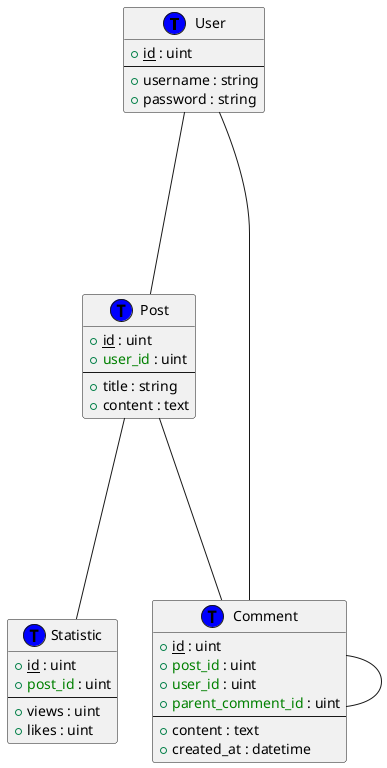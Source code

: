 @startuml er_diagram
!define Table(name,desc) class name as "desc" << (T,blue) >>
!define foreign_key(x) <color:green>x</color>
!define primary_key(x) <u>x</u>

Table(user, "User") {
    +primary_key(id) : uint
    ---
    +username : string
    +password : string
}

Table(post, "Post") {
    +primary_key(id) : uint
    +foreign_key(user_id) : uint
    ---
    +title : string
    +content : text
}

Table(comment, "Comment") {
    +primary_key(id) : uint
    +foreign_key(post_id) : uint
    +foreign_key(user_id) : uint
    +foreign_key(parent_comment_id) : uint
    ---
    +content : text
    +created_at : datetime
}

Table(statistic, "Statistic") {
    +primary_key(id) : uint
    +foreign_key(post_id) : uint
    ---
    +views : uint
    +likes : uint
}

user ---- post
user ---- comment

post ---- statistic
post ---- comment

comment ---- comment
@enduml

